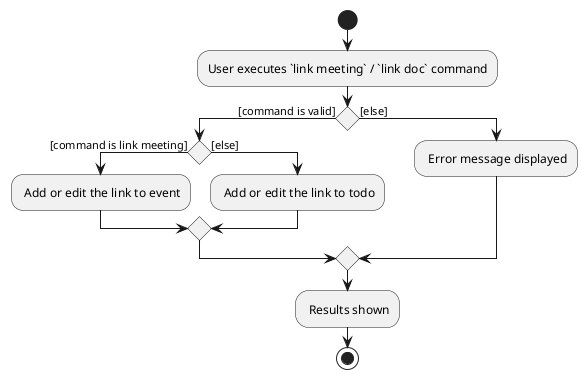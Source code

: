 @startuml
start
:User executes `link meeting` / `link doc` command;

'Since the beta syntax does not support placing the condition outside the
'diamond we place it as the true branch instead.

if () then ([command is valid])
    if () then([command is link meeting])
        : Add or edit the link to event;
    else ([else])
        : Add or edit the link to todo;
    endif
else ([else])
    : Error message displayed;
endif
    : Results shown;
stop
@enduml
